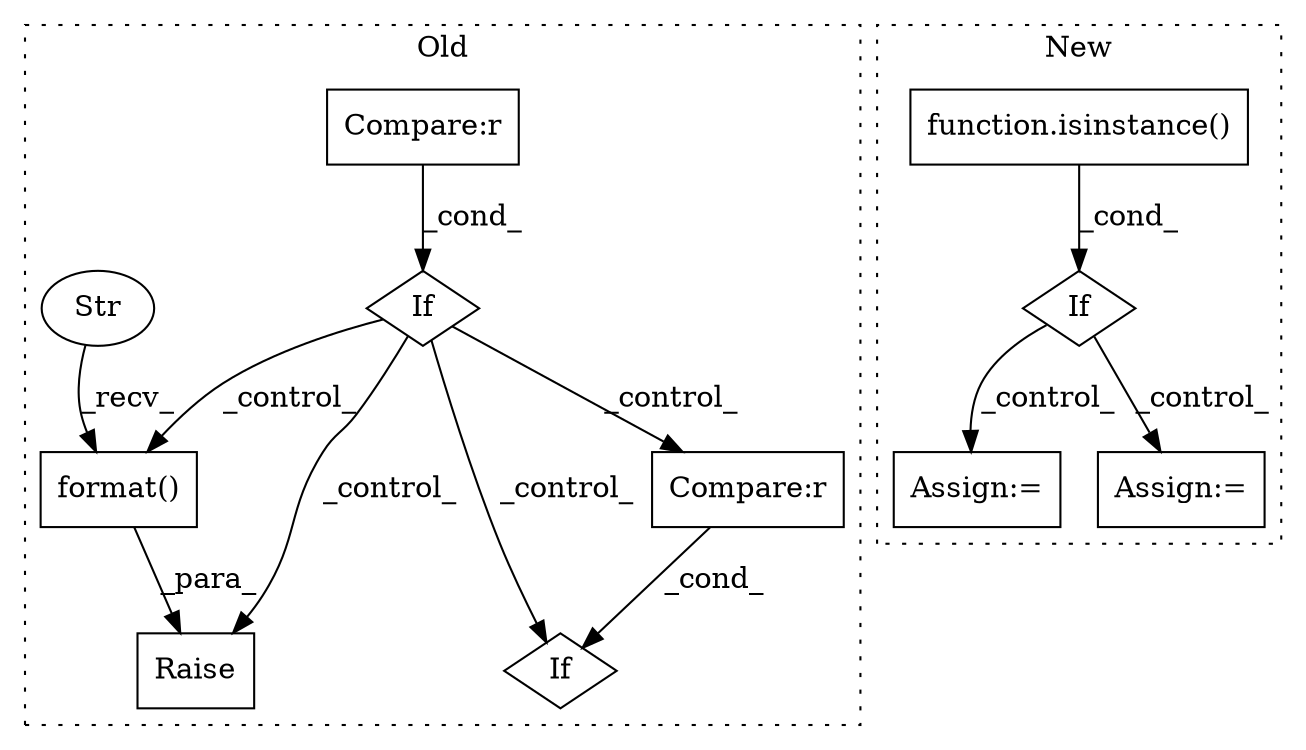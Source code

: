 digraph G {
subgraph cluster0 {
1 [label="format()" a="75" s="5321,5363" l="38,1" shape="box"];
3 [label="Str" a="66" s="5321" l="30" shape="ellipse"];
7 [label="Raise" a="91" s="5304" l="6" shape="box"];
8 [label="If" a="96" s="5257" l="3" shape="diamond"];
9 [label="Compare:r" a="40" s="5260" l="30" shape="box"];
10 [label="If" a="96" s="5450" l="3" shape="diamond"];
11 [label="Compare:r" a="40" s="5453" l="11" shape="box"];
label = "Old";
style="dotted";
}
subgraph cluster1 {
2 [label="function.isinstance()" a="75" s="10260,10279" l="11,1" shape="box"];
4 [label="If" a="96" s="10257" l="3" shape="diamond"];
5 [label="Assign:=" a="68" s="10297" l="3" shape="box"];
6 [label="Assign:=" a="68" s="10914" l="3" shape="box"];
label = "New";
style="dotted";
}
1 -> 7 [label="_para_"];
2 -> 4 [label="_cond_"];
3 -> 1 [label="_recv_"];
4 -> 6 [label="_control_"];
4 -> 5 [label="_control_"];
8 -> 7 [label="_control_"];
8 -> 10 [label="_control_"];
8 -> 11 [label="_control_"];
8 -> 1 [label="_control_"];
9 -> 8 [label="_cond_"];
11 -> 10 [label="_cond_"];
}